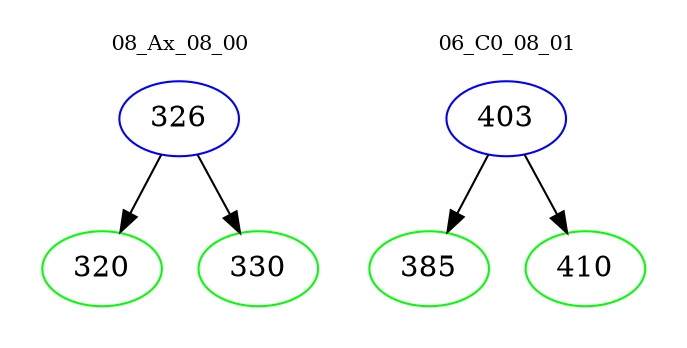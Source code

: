 digraph{
subgraph cluster_0 {
color = white
label = "08_Ax_08_00";
fontsize=10;
T0_326 [label="326", color="blue"]
T0_326 -> T0_320 [color="black"]
T0_320 [label="320", color="green"]
T0_326 -> T0_330 [color="black"]
T0_330 [label="330", color="green"]
}
subgraph cluster_1 {
color = white
label = "06_C0_08_01";
fontsize=10;
T1_403 [label="403", color="blue"]
T1_403 -> T1_385 [color="black"]
T1_385 [label="385", color="green"]
T1_403 -> T1_410 [color="black"]
T1_410 [label="410", color="green"]
}
}
